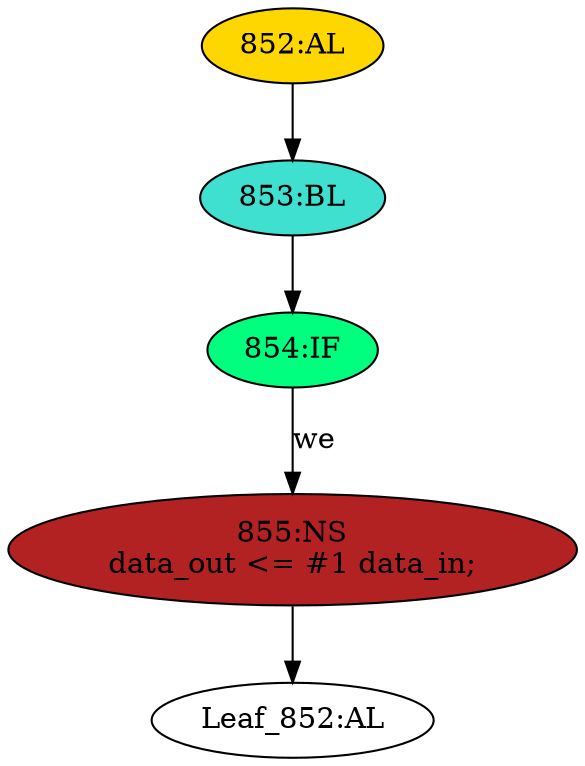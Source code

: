 strict digraph "" {
	node [label="\N"];
	"852:AL"	 [ast="<pyverilog.vparser.ast.Always object at 0x7fd77331c350>",
		clk_sens=True,
		fillcolor=gold,
		label="852:AL",
		sens="['clk']",
		statements="[]",
		style=filled,
		typ=Always,
		use_var="['we', 'data_in']"];
	"853:BL"	 [ast="<pyverilog.vparser.ast.Block object at 0x7fd77325d150>",
		fillcolor=turquoise,
		label="853:BL",
		statements="[]",
		style=filled,
		typ=Block];
	"852:AL" -> "853:BL"	 [cond="[]",
		lineno=None];
	"854:IF"	 [ast="<pyverilog.vparser.ast.IfStatement object at 0x7fd77325d4d0>",
		fillcolor=springgreen,
		label="854:IF",
		statements="[]",
		style=filled,
		typ=IfStatement];
	"855:NS"	 [ast="<pyverilog.vparser.ast.NonblockingSubstitution object at 0x7fd77325da50>",
		fillcolor=firebrick,
		label="855:NS
data_out <= #1 data_in;",
		statements="[<pyverilog.vparser.ast.NonblockingSubstitution object at 0x7fd77325da50>]",
		style=filled,
		typ=NonblockingSubstitution];
	"854:IF" -> "855:NS"	 [cond="['we']",
		label=we,
		lineno=854];
	"853:BL" -> "854:IF"	 [cond="[]",
		lineno=None];
	"Leaf_852:AL"	 [def_var="['data_out']",
		label="Leaf_852:AL"];
	"855:NS" -> "Leaf_852:AL"	 [cond="[]",
		lineno=None];
}
